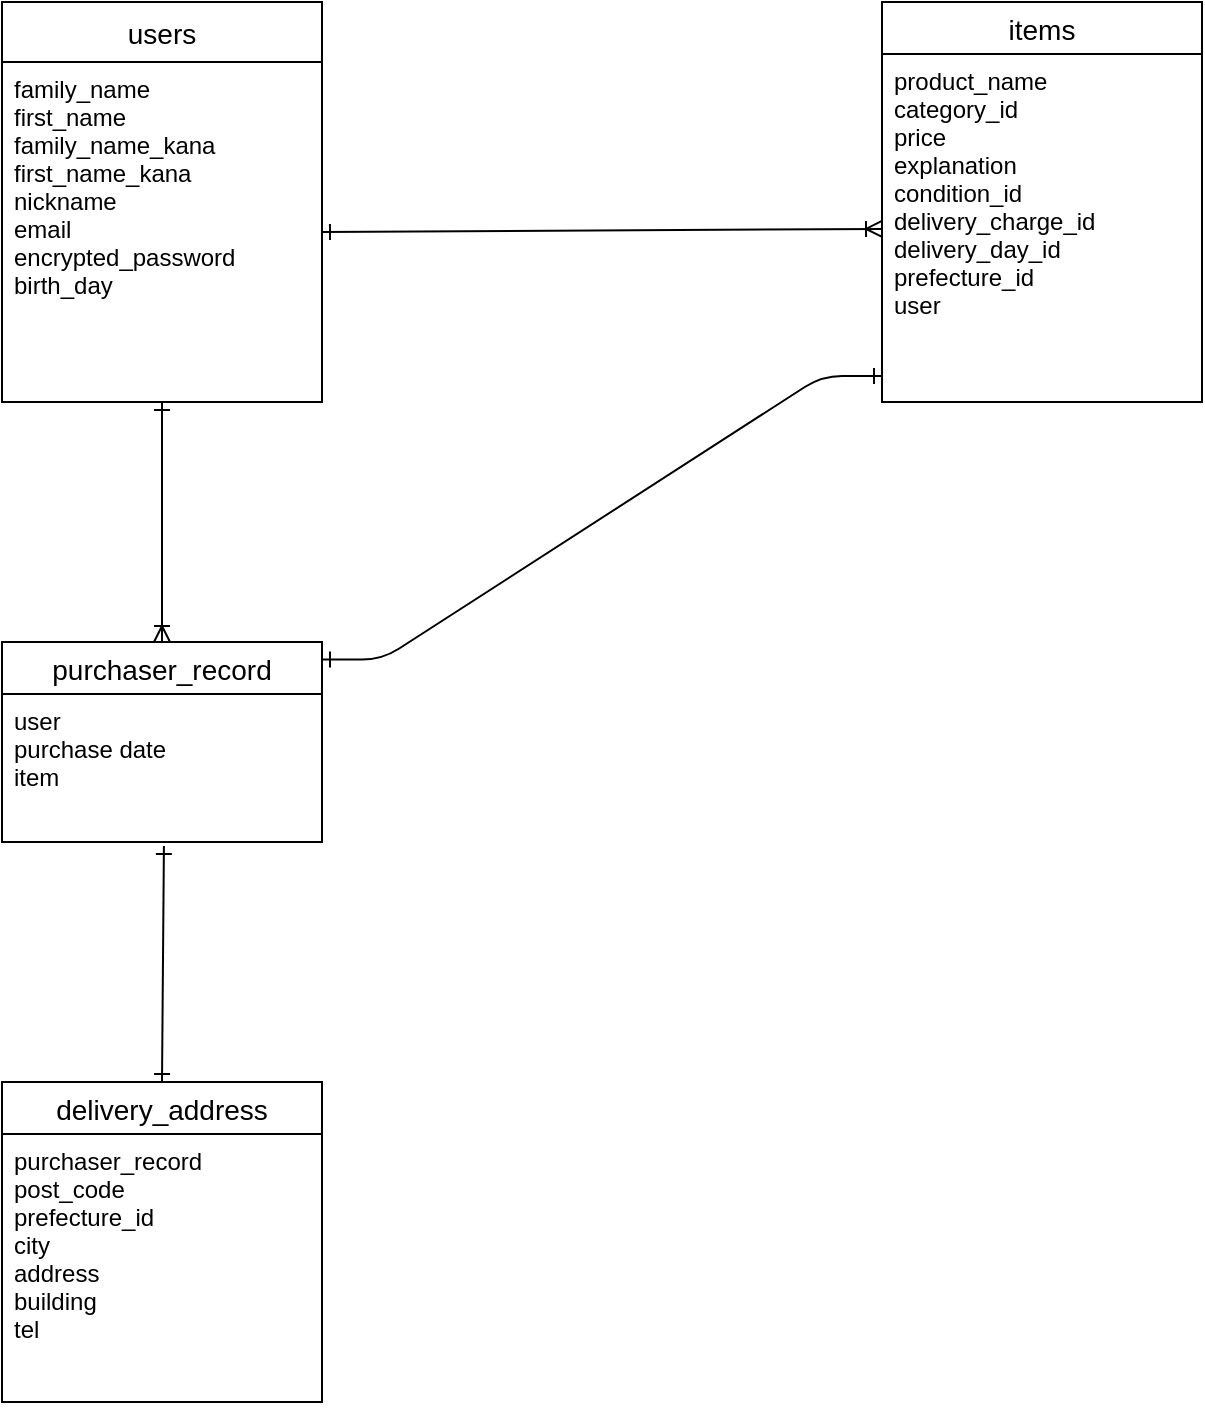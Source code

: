 <mxfile>
    <diagram id="1rCXGDNxpafD_H-G-h5t" name="ページ1">
        <mxGraphModel dx="1064" dy="792" grid="1" gridSize="10" guides="1" tooltips="1" connect="1" arrows="1" fold="1" page="1" pageScale="1" pageWidth="827" pageHeight="1169" math="0" shadow="0">
            <root>
                <mxCell id="0"/>
                <mxCell id="1" parent="0"/>
                <mxCell id="48" style="edgeStyle=none;html=1;entryX=0.5;entryY=0;entryDx=0;entryDy=0;startArrow=ERone;startFill=0;endArrow=ERoneToMany;endFill=0;" parent="1" source="PAfF0yzD7KLkwUtWAY_J-1" target="46" edge="1">
                    <mxGeometry relative="1" as="geometry"/>
                </mxCell>
                <mxCell id="PAfF0yzD7KLkwUtWAY_J-1" value="users" style="swimlane;fontStyle=0;childLayout=stackLayout;horizontal=1;startSize=30;horizontalStack=0;resizeParent=1;resizeParentMax=0;resizeLast=0;collapsible=1;marginBottom=0;align=center;fontSize=14;" parent="1" vertex="1">
                    <mxGeometry x="80" y="40" width="160" height="200" as="geometry"/>
                </mxCell>
                <mxCell id="PAfF0yzD7KLkwUtWAY_J-2" value="family_name&#10;first_name&#10;family_name_kana&#10;first_name_kana&#10;nickname &#10;email&#10;encrypted_password&#10;birth_day" style="text;strokeColor=none;fillColor=none;spacingLeft=4;spacingRight=4;overflow=hidden;rotatable=0;points=[[0,0.5],[1,0.5]];portConstraint=eastwest;fontSize=12;" parent="PAfF0yzD7KLkwUtWAY_J-1" vertex="1">
                    <mxGeometry y="30" width="160" height="170" as="geometry"/>
                </mxCell>
                <mxCell id="2" value="items" style="swimlane;fontStyle=0;childLayout=stackLayout;horizontal=1;startSize=26;horizontalStack=0;resizeParent=1;resizeParentMax=0;resizeLast=0;collapsible=1;marginBottom=0;align=center;fontSize=14;" parent="1" vertex="1">
                    <mxGeometry x="520" y="40" width="160" height="200" as="geometry"/>
                </mxCell>
                <mxCell id="3" value="product_name&#10;category_id&#10;price&#10;explanation &#10;condition_id&#10;delivery_charge_id &#10;delivery_day_id&#10;prefecture_id &#10;user      " style="text;strokeColor=none;fillColor=none;spacingLeft=4;spacingRight=4;overflow=hidden;rotatable=0;points=[[0,0.5],[1,0.5]];portConstraint=eastwest;fontSize=12;" parent="2" vertex="1">
                    <mxGeometry y="26" width="160" height="174" as="geometry"/>
                </mxCell>
                <mxCell id="31" value="delivery_address" style="swimlane;fontStyle=0;childLayout=stackLayout;horizontal=1;startSize=26;horizontalStack=0;resizeParent=1;resizeParentMax=0;resizeLast=0;collapsible=1;marginBottom=0;align=center;fontSize=14;" parent="1" vertex="1">
                    <mxGeometry x="80" y="580" width="160" height="160" as="geometry"/>
                </mxCell>
                <mxCell id="32" value="purchaser_record&#10;post_code&#10;prefecture_id&#10;city&#10;address&#10;building&#10;tel      " style="text;strokeColor=none;fillColor=none;spacingLeft=4;spacingRight=4;overflow=hidden;rotatable=0;points=[[0,0.5],[1,0.5]];portConstraint=eastwest;fontSize=12;" parent="31" vertex="1">
                    <mxGeometry y="26" width="160" height="134" as="geometry"/>
                </mxCell>
                <mxCell id="41" style="edgeStyle=none;html=1;exitX=1;exitY=0.5;exitDx=0;exitDy=0;endArrow=ERoneToMany;endFill=0;startArrow=ERone;startFill=0;" parent="1" source="PAfF0yzD7KLkwUtWAY_J-2" target="3" edge="1">
                    <mxGeometry relative="1" as="geometry"/>
                </mxCell>
                <mxCell id="51" style="edgeStyle=none;html=1;startArrow=ERone;startFill=0;endArrow=ERone;endFill=0;entryX=0.5;entryY=0;entryDx=0;entryDy=0;exitX=0.506;exitY=1.027;exitDx=0;exitDy=0;exitPerimeter=0;" parent="1" source="47" edge="1" target="31">
                    <mxGeometry relative="1" as="geometry">
                        <mxPoint x="160" y="510" as="targetPoint"/>
                        <mxPoint x="160" y="480" as="sourcePoint"/>
                    </mxGeometry>
                </mxCell>
                <mxCell id="46" value="purchaser_record" style="swimlane;fontStyle=0;childLayout=stackLayout;horizontal=1;startSize=26;horizontalStack=0;resizeParent=1;resizeParentMax=0;resizeLast=0;collapsible=1;marginBottom=0;align=center;fontSize=14;" parent="1" vertex="1">
                    <mxGeometry x="80" y="360" width="160" height="100" as="geometry"/>
                </mxCell>
                <mxCell id="47" value="user&#10;purchase date&#10;item" style="text;strokeColor=none;fillColor=none;spacingLeft=4;spacingRight=4;overflow=hidden;rotatable=0;points=[[0,0.5],[1,0.5]];portConstraint=eastwest;fontSize=12;" parent="46" vertex="1">
                    <mxGeometry y="26" width="160" height="74" as="geometry"/>
                </mxCell>
                <mxCell id="50" value="" style="edgeStyle=entityRelationEdgeStyle;fontSize=12;html=1;endArrow=ERone;endFill=1;entryX=0;entryY=0.925;entryDx=0;entryDy=0;entryPerimeter=0;exitX=1;exitY=0.088;exitDx=0;exitDy=0;startArrow=ERone;startFill=0;exitPerimeter=0;" parent="1" source="46" target="3" edge="1">
                    <mxGeometry width="100" height="100" relative="1" as="geometry">
                        <mxPoint x="390" y="470" as="sourcePoint"/>
                        <mxPoint x="490" y="370" as="targetPoint"/>
                    </mxGeometry>
                </mxCell>
            </root>
        </mxGraphModel>
    </diagram>
</mxfile>